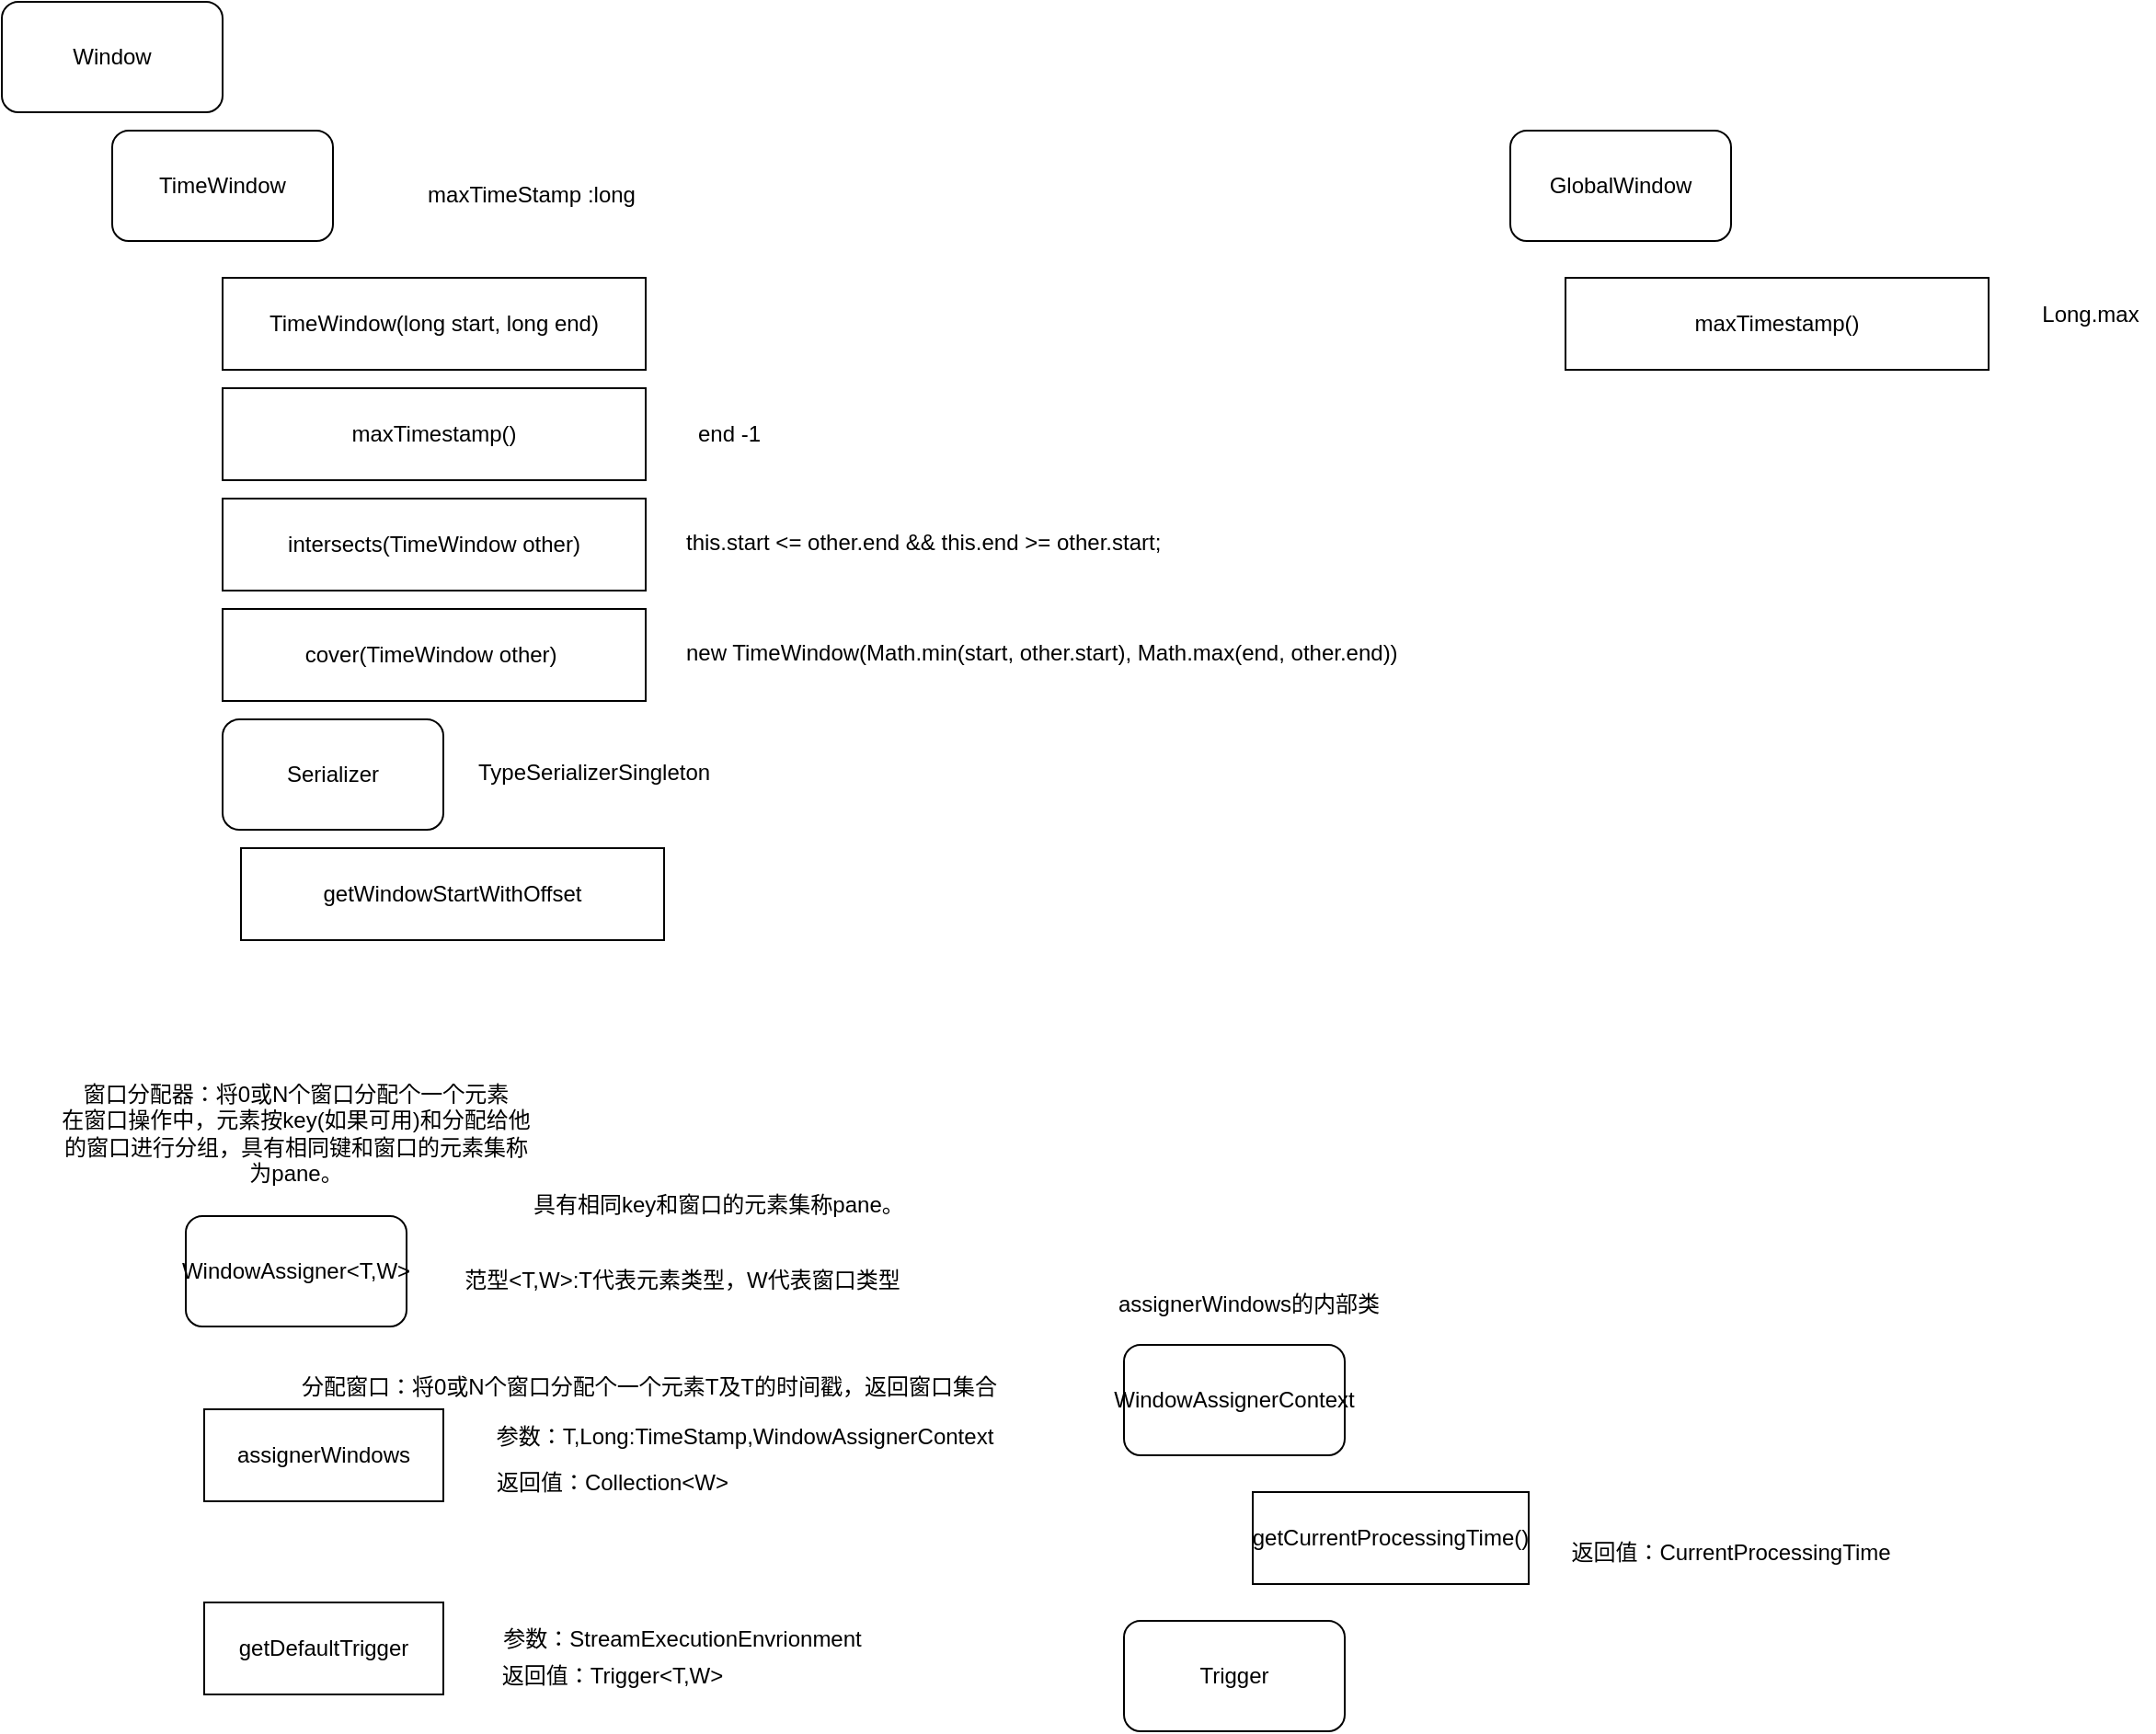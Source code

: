 <mxfile version="13.6.2" type="github">
  <diagram id="-BkxQy_i7IcpSxh3ZOu9" name="第 1 页">
    <mxGraphModel dx="1186" dy="1933" grid="1" gridSize="10" guides="1" tooltips="1" connect="1" arrows="1" fold="1" page="1" pageScale="1" pageWidth="827" pageHeight="1169" math="0" shadow="0">
      <root>
        <mxCell id="0" />
        <mxCell id="1" parent="0" />
        <mxCell id="gBQ-KpkC6PaaC-N7ahDq-1" value="WindowAssigner&amp;lt;T,W&amp;gt;" style="rounded=1;whiteSpace=wrap;html=1;" parent="1" vertex="1">
          <mxGeometry x="230" y="130" width="120" height="60" as="geometry" />
        </mxCell>
        <mxCell id="gBQ-KpkC6PaaC-N7ahDq-2" value="窗口分配器：将0或N个窗口分配个一个元素&lt;br&gt;在窗口操作中，元素按key(如果可用)和分配给他的窗口进行分组，具有相同键和窗口的元素集称为pane。" style="text;html=1;strokeColor=none;fillColor=none;align=center;verticalAlign=middle;whiteSpace=wrap;rounded=0;" parent="1" vertex="1">
          <mxGeometry x="160" y="70" width="260" height="30" as="geometry" />
        </mxCell>
        <mxCell id="gBQ-KpkC6PaaC-N7ahDq-3" value="范型&amp;lt;T,W&amp;gt;:T代表元素类型，W代表窗口类型" style="text;html=1;strokeColor=none;fillColor=none;align=center;verticalAlign=middle;whiteSpace=wrap;rounded=0;" parent="1" vertex="1">
          <mxGeometry x="370" y="150" width="260" height="30" as="geometry" />
        </mxCell>
        <mxCell id="gBQ-KpkC6PaaC-N7ahDq-4" value="Window" style="rounded=1;whiteSpace=wrap;html=1;" parent="1" vertex="1">
          <mxGeometry x="130" y="-530" width="120" height="60" as="geometry" />
        </mxCell>
        <mxCell id="gBQ-KpkC6PaaC-N7ahDq-5" value="maxTimeStamp :long" style="text;html=1;strokeColor=none;fillColor=none;align=center;verticalAlign=middle;whiteSpace=wrap;rounded=0;" parent="1" vertex="1">
          <mxGeometry x="288" y="-440" width="260" height="30" as="geometry" />
        </mxCell>
        <mxCell id="gBQ-KpkC6PaaC-N7ahDq-6" value="assignerWindows" style="rounded=0;whiteSpace=wrap;html=1;" parent="1" vertex="1">
          <mxGeometry x="240" y="235" width="130" height="50" as="geometry" />
        </mxCell>
        <mxCell id="gBQ-KpkC6PaaC-N7ahDq-7" value="参数：T,Long:TimeStamp,WindowAssignerContext" style="text;html=1;strokeColor=none;fillColor=none;align=center;verticalAlign=middle;whiteSpace=wrap;rounded=0;" parent="1" vertex="1">
          <mxGeometry x="360" y="240" width="348" height="20" as="geometry" />
        </mxCell>
        <mxCell id="gBQ-KpkC6PaaC-N7ahDq-8" value="返回值：Collection&amp;lt;W&amp;gt;" style="text;html=1;strokeColor=none;fillColor=none;align=center;verticalAlign=middle;whiteSpace=wrap;rounded=0;" parent="1" vertex="1">
          <mxGeometry x="288" y="265" width="348" height="20" as="geometry" />
        </mxCell>
        <mxCell id="gBQ-KpkC6PaaC-N7ahDq-9" value="分配窗口：将0或N个窗口分配个一个元素T及T的时间戳，返回窗口集合" style="text;html=1;strokeColor=none;fillColor=none;align=center;verticalAlign=middle;whiteSpace=wrap;rounded=0;" parent="1" vertex="1">
          <mxGeometry x="284" y="210" width="396" height="25" as="geometry" />
        </mxCell>
        <mxCell id="gBQ-KpkC6PaaC-N7ahDq-10" value="getCurrentProcessingTime()" style="rounded=0;whiteSpace=wrap;html=1;" parent="1" vertex="1">
          <mxGeometry x="810" y="280" width="150" height="50" as="geometry" />
        </mxCell>
        <mxCell id="gBQ-KpkC6PaaC-N7ahDq-11" value="&lt;br&gt;返回值：CurrentProcessingTime" style="text;html=1;strokeColor=none;fillColor=none;align=center;verticalAlign=middle;whiteSpace=wrap;rounded=0;" parent="1" vertex="1">
          <mxGeometry x="970" y="296.25" width="200" height="17.5" as="geometry" />
        </mxCell>
        <mxCell id="gBQ-KpkC6PaaC-N7ahDq-12" value="assignerWindows的内部类" style="text;html=1;strokeColor=none;fillColor=none;align=center;verticalAlign=middle;whiteSpace=wrap;rounded=0;" parent="1" vertex="1">
          <mxGeometry x="610" y="165" width="396" height="25" as="geometry" />
        </mxCell>
        <mxCell id="gBQ-KpkC6PaaC-N7ahDq-13" value="WindowAssignerContext" style="rounded=1;whiteSpace=wrap;html=1;" parent="1" vertex="1">
          <mxGeometry x="740" y="200" width="120" height="60" as="geometry" />
        </mxCell>
        <mxCell id="gBQ-KpkC6PaaC-N7ahDq-14" value="getDefaultTrigger" style="rounded=0;whiteSpace=wrap;html=1;" parent="1" vertex="1">
          <mxGeometry x="240" y="340" width="130" height="50" as="geometry" />
        </mxCell>
        <mxCell id="gBQ-KpkC6PaaC-N7ahDq-15" value="参数：StreamExecutionEnvrionment" style="text;html=1;strokeColor=none;fillColor=none;align=center;verticalAlign=middle;whiteSpace=wrap;rounded=0;" parent="1" vertex="1">
          <mxGeometry x="326" y="350" width="348" height="20" as="geometry" />
        </mxCell>
        <mxCell id="gBQ-KpkC6PaaC-N7ahDq-16" value="返回值：Trigger&amp;lt;T,W&amp;gt;" style="text;html=1;strokeColor=none;fillColor=none;align=center;verticalAlign=middle;whiteSpace=wrap;rounded=0;" parent="1" vertex="1">
          <mxGeometry x="288" y="370" width="348" height="20" as="geometry" />
        </mxCell>
        <mxCell id="gBQ-KpkC6PaaC-N7ahDq-17" value="Trigger" style="rounded=1;whiteSpace=wrap;html=1;" parent="1" vertex="1">
          <mxGeometry x="740" y="350" width="120" height="60" as="geometry" />
        </mxCell>
        <mxCell id="gBQ-KpkC6PaaC-N7ahDq-18" value="具有相同key和窗口的元素集称pane。" style="text;whiteSpace=wrap;html=1;" parent="1" vertex="1">
          <mxGeometry x="417" y="110" width="230" height="30" as="geometry" />
        </mxCell>
        <mxCell id="XiYyYNaEAUN3Bepfavyl-2" value="TimeWindow" style="rounded=1;whiteSpace=wrap;html=1;" vertex="1" parent="1">
          <mxGeometry x="190" y="-460" width="120" height="60" as="geometry" />
        </mxCell>
        <mxCell id="XiYyYNaEAUN3Bepfavyl-3" value="&amp;nbsp;TimeWindow(long start, long end)&amp;nbsp;" style="rounded=0;whiteSpace=wrap;html=1;" vertex="1" parent="1">
          <mxGeometry x="250" y="-380" width="230" height="50" as="geometry" />
        </mxCell>
        <mxCell id="XiYyYNaEAUN3Bepfavyl-4" value="maxTimestamp()" style="rounded=0;whiteSpace=wrap;html=1;" vertex="1" parent="1">
          <mxGeometry x="250" y="-320" width="230" height="50" as="geometry" />
        </mxCell>
        <mxCell id="XiYyYNaEAUN3Bepfavyl-6" value="&lt;span style=&quot;text-align: left&quot;&gt;intersects(TimeWindow other)&lt;/span&gt;" style="rounded=0;whiteSpace=wrap;html=1;" vertex="1" parent="1">
          <mxGeometry x="250" y="-260" width="230" height="50" as="geometry" />
        </mxCell>
        <mxCell id="XiYyYNaEAUN3Bepfavyl-7" value="&lt;div style=&quot;text-align: left&quot;&gt;&lt;span&gt;cover(TimeWindow other)&amp;nbsp;&lt;/span&gt;&lt;/div&gt;" style="rounded=0;whiteSpace=wrap;html=1;" vertex="1" parent="1">
          <mxGeometry x="250" y="-200" width="230" height="50" as="geometry" />
        </mxCell>
        <mxCell id="XiYyYNaEAUN3Bepfavyl-8" value="this.start &lt;= other.end &amp;&amp; this.end &gt;= other.start;" style="text;whiteSpace=wrap;html=1;" vertex="1" parent="1">
          <mxGeometry x="500" y="-250" width="280" height="30" as="geometry" />
        </mxCell>
        <mxCell id="XiYyYNaEAUN3Bepfavyl-9" value="new TimeWindow(Math.min(start, other.start), Math.max(end, other.end))" style="text;whiteSpace=wrap;html=1;" vertex="1" parent="1">
          <mxGeometry x="500" y="-190" width="410" height="30" as="geometry" />
        </mxCell>
        <mxCell id="XiYyYNaEAUN3Bepfavyl-10" value="Serializer" style="rounded=1;whiteSpace=wrap;html=1;" vertex="1" parent="1">
          <mxGeometry x="250" y="-140" width="120" height="60" as="geometry" />
        </mxCell>
        <mxCell id="XiYyYNaEAUN3Bepfavyl-12" value="TypeSerializerSingleton&lt;TimeWindow&gt;" style="text;whiteSpace=wrap;html=1;" vertex="1" parent="1">
          <mxGeometry x="387" y="-125" width="150" height="30" as="geometry" />
        </mxCell>
        <mxCell id="XiYyYNaEAUN3Bepfavyl-13" value="GlobalWindow" style="rounded=1;whiteSpace=wrap;html=1;" vertex="1" parent="1">
          <mxGeometry x="950" y="-460" width="120" height="60" as="geometry" />
        </mxCell>
        <mxCell id="XiYyYNaEAUN3Bepfavyl-14" value="maxTimestamp()" style="rounded=0;whiteSpace=wrap;html=1;" vertex="1" parent="1">
          <mxGeometry x="980" y="-380" width="230" height="50" as="geometry" />
        </mxCell>
        <mxCell id="XiYyYNaEAUN3Bepfavyl-15" value="end -1" style="text;html=1;align=center;verticalAlign=middle;resizable=0;points=[];autosize=1;" vertex="1" parent="1">
          <mxGeometry x="500" y="-305" width="50" height="20" as="geometry" />
        </mxCell>
        <mxCell id="XiYyYNaEAUN3Bepfavyl-16" value="Long.max" style="text;html=1;align=center;verticalAlign=middle;resizable=0;points=[];autosize=1;" vertex="1" parent="1">
          <mxGeometry x="1230" y="-370" width="70" height="20" as="geometry" />
        </mxCell>
        <mxCell id="XiYyYNaEAUN3Bepfavyl-17" value="&lt;div style=&quot;text-align: left&quot;&gt;getWindowStartWithOffset&lt;br&gt;&lt;/div&gt;" style="rounded=0;whiteSpace=wrap;html=1;" vertex="1" parent="1">
          <mxGeometry x="260" y="-70" width="230" height="50" as="geometry" />
        </mxCell>
      </root>
    </mxGraphModel>
  </diagram>
</mxfile>
